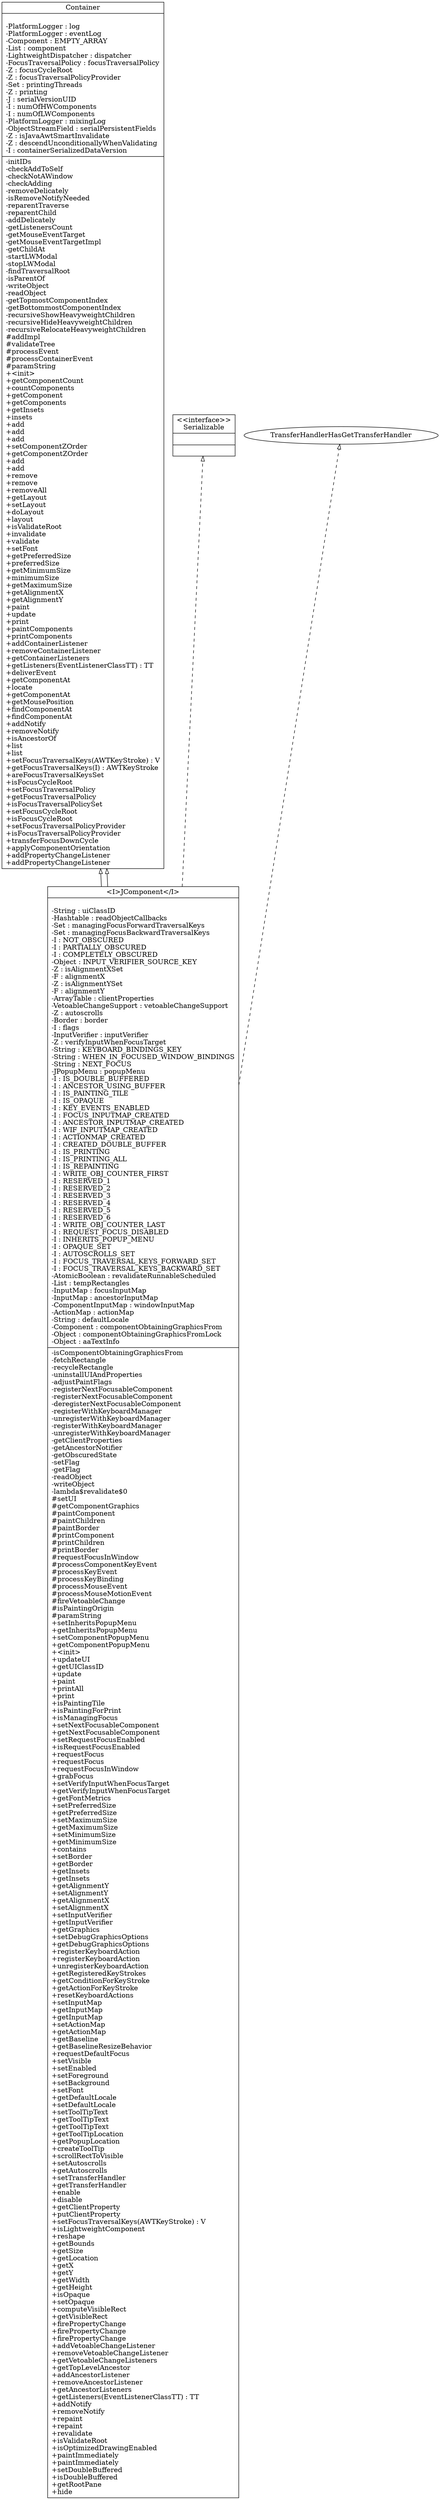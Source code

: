 digraph G { rankdir=BT;
"Container" [
shape="record",
label= "{Container|\l-PlatformLogger : log\l-PlatformLogger : eventLog\l-Component : EMPTY_ARRAY\l-List : component\l-LightweightDispatcher : dispatcher\l-FocusTraversalPolicy : focusTraversalPolicy\l-Z : focusCycleRoot\l-Z : focusTraversalPolicyProvider\l-Set : printingThreads\l-Z : printing\l-J : serialVersionUID\l-I : numOfHWComponents\l-I : numOfLWComponents\l-PlatformLogger : mixingLog\l-ObjectStreamField : serialPersistentFields\l-Z : isJavaAwtSmartInvalidate\l-Z : descendUnconditionallyWhenValidating\l-I : containerSerializedDataVersion\l|-initIDs\l-checkAddToSelf\l-checkNotAWindow\l-checkAdding\l-removeDelicately\l-isRemoveNotifyNeeded\l-reparentTraverse\l-reparentChild\l-addDelicately\l-getListenersCount\l-getMouseEventTarget\l-getMouseEventTargetImpl\l-getChildAt\l-startLWModal\l-stopLWModal\l-findTraversalRoot\l-isParentOf\l-writeObject\l-readObject\l-getTopmostComponentIndex\l-getBottommostComponentIndex\l-recursiveShowHeavyweightChildren\l-recursiveHideHeavyweightChildren\l-recursiveRelocateHeavyweightChildren\l#addImpl\l#validateTree\l#processEvent\l#processContainerEvent\l#paramString\l+\<init\>\l+getComponentCount\l+countComponents\l+getComponent\l+getComponents\l+getInsets\l+insets\l+add\l+add\l+add\l+setComponentZOrder\l+getComponentZOrder\l+add\l+add\l+remove\l+remove\l+removeAll\l+getLayout\l+setLayout\l+doLayout\l+layout\l+isValidateRoot\l+invalidate\l+validate\l+setFont\l+getPreferredSize\l+preferredSize\l+getMinimumSize\l+minimumSize\l+getMaximumSize\l+getAlignmentX\l+getAlignmentY\l+paint\l+update\l+print\l+paintComponents\l+printComponents\l+addContainerListener\l+removeContainerListener\l+getContainerListeners\l+getListeners(EventListenerClassTT) : TT\l+deliverEvent\l+getComponentAt\l+locate\l+getComponentAt\l+getMousePosition\l+findComponentAt\l+findComponentAt\l+addNotify\l+removeNotify\l+isAncestorOf\l+list\l+list\l+setFocusTraversalKeys(AWTKeyStroke) : V\l+getFocusTraversalKeys(I) : AWTKeyStroke\l+areFocusTraversalKeysSet\l+isFocusCycleRoot\l+setFocusTraversalPolicy\l+getFocusTraversalPolicy\l+isFocusTraversalPolicySet\l+setFocusCycleRoot\l+isFocusCycleRoot\l+setFocusTraversalPolicyProvider\l+isFocusTraversalPolicyProvider\l+transferFocusDownCycle\l+applyComponentOrientation\l+addPropertyChangeListener\l+addPropertyChangeListener\l}"];

"Serializable" [
shape="record",
label= "{\<\<interface\>\>\nSerializable|\l|}"];

"JComponent" [
shape="record",
label= "{\<I\>JComponent\</I\>|\l-String : uiClassID\l-Hashtable : readObjectCallbacks\l-Set : managingFocusForwardTraversalKeys\l-Set : managingFocusBackwardTraversalKeys\l-I : NOT_OBSCURED\l-I : PARTIALLY_OBSCURED\l-I : COMPLETELY_OBSCURED\l-Object : INPUT_VERIFIER_SOURCE_KEY\l-Z : isAlignmentXSet\l-F : alignmentX\l-Z : isAlignmentYSet\l-F : alignmentY\l-ArrayTable : clientProperties\l-VetoableChangeSupport : vetoableChangeSupport\l-Z : autoscrolls\l-Border : border\l-I : flags\l-InputVerifier : inputVerifier\l-Z : verifyInputWhenFocusTarget\l-String : KEYBOARD_BINDINGS_KEY\l-String : WHEN_IN_FOCUSED_WINDOW_BINDINGS\l-String : NEXT_FOCUS\l-JPopupMenu : popupMenu\l-I : IS_DOUBLE_BUFFERED\l-I : ANCESTOR_USING_BUFFER\l-I : IS_PAINTING_TILE\l-I : IS_OPAQUE\l-I : KEY_EVENTS_ENABLED\l-I : FOCUS_INPUTMAP_CREATED\l-I : ANCESTOR_INPUTMAP_CREATED\l-I : WIF_INPUTMAP_CREATED\l-I : ACTIONMAP_CREATED\l-I : CREATED_DOUBLE_BUFFER\l-I : IS_PRINTING\l-I : IS_PRINTING_ALL\l-I : IS_REPAINTING\l-I : WRITE_OBJ_COUNTER_FIRST\l-I : RESERVED_1\l-I : RESERVED_2\l-I : RESERVED_3\l-I : RESERVED_4\l-I : RESERVED_5\l-I : RESERVED_6\l-I : WRITE_OBJ_COUNTER_LAST\l-I : REQUEST_FOCUS_DISABLED\l-I : INHERITS_POPUP_MENU\l-I : OPAQUE_SET\l-I : AUTOSCROLLS_SET\l-I : FOCUS_TRAVERSAL_KEYS_FORWARD_SET\l-I : FOCUS_TRAVERSAL_KEYS_BACKWARD_SET\l-AtomicBoolean : revalidateRunnableScheduled\l-List : tempRectangles\l-InputMap : focusInputMap\l-InputMap : ancestorInputMap\l-ComponentInputMap : windowInputMap\l-ActionMap : actionMap\l-String : defaultLocale\l-Component : componentObtainingGraphicsFrom\l-Object : componentObtainingGraphicsFromLock\l-Object : aaTextInfo\l|-isComponentObtainingGraphicsFrom\l-fetchRectangle\l-recycleRectangle\l-uninstallUIAndProperties\l-adjustPaintFlags\l-registerNextFocusableComponent\l-registerNextFocusableComponent\l-deregisterNextFocusableComponent\l-registerWithKeyboardManager\l-unregisterWithKeyboardManager\l-registerWithKeyboardManager\l-unregisterWithKeyboardManager\l-getClientProperties\l-getAncestorNotifier\l-getObscuredState\l-setFlag\l-getFlag\l-readObject\l-writeObject\l-lambda$revalidate$0\l#setUI\l#getComponentGraphics\l#paintComponent\l#paintChildren\l#paintBorder\l#printComponent\l#printChildren\l#printBorder\l#requestFocusInWindow\l#processComponentKeyEvent\l#processKeyEvent\l#processKeyBinding\l#processMouseEvent\l#processMouseMotionEvent\l#fireVetoableChange\l#isPaintingOrigin\l#paramString\l+setInheritsPopupMenu\l+getInheritsPopupMenu\l+setComponentPopupMenu\l+getComponentPopupMenu\l+\<init\>\l+updateUI\l+getUIClassID\l+update\l+paint\l+printAll\l+print\l+isPaintingTile\l+isPaintingForPrint\l+isManagingFocus\l+setNextFocusableComponent\l+getNextFocusableComponent\l+setRequestFocusEnabled\l+isRequestFocusEnabled\l+requestFocus\l+requestFocus\l+requestFocusInWindow\l+grabFocus\l+setVerifyInputWhenFocusTarget\l+getVerifyInputWhenFocusTarget\l+getFontMetrics\l+setPreferredSize\l+getPreferredSize\l+setMaximumSize\l+getMaximumSize\l+setMinimumSize\l+getMinimumSize\l+contains\l+setBorder\l+getBorder\l+getInsets\l+getInsets\l+getAlignmentY\l+setAlignmentY\l+getAlignmentX\l+setAlignmentX\l+setInputVerifier\l+getInputVerifier\l+getGraphics\l+setDebugGraphicsOptions\l+getDebugGraphicsOptions\l+registerKeyboardAction\l+registerKeyboardAction\l+unregisterKeyboardAction\l+getRegisteredKeyStrokes\l+getConditionForKeyStroke\l+getActionForKeyStroke\l+resetKeyboardActions\l+setInputMap\l+getInputMap\l+getInputMap\l+setActionMap\l+getActionMap\l+getBaseline\l+getBaselineResizeBehavior\l+requestDefaultFocus\l+setVisible\l+setEnabled\l+setForeground\l+setBackground\l+setFont\l+getDefaultLocale\l+setDefaultLocale\l+setToolTipText\l+getToolTipText\l+getToolTipText\l+getToolTipLocation\l+getPopupLocation\l+createToolTip\l+scrollRectToVisible\l+setAutoscrolls\l+getAutoscrolls\l+setTransferHandler\l+getTransferHandler\l+enable\l+disable\l+getClientProperty\l+putClientProperty\l+setFocusTraversalKeys(AWTKeyStroke) : V\l+isLightweightComponent\l+reshape\l+getBounds\l+getSize\l+getLocation\l+getX\l+getY\l+getWidth\l+getHeight\l+isOpaque\l+setOpaque\l+computeVisibleRect\l+getVisibleRect\l+firePropertyChange\l+firePropertyChange\l+firePropertyChange\l+addVetoableChangeListener\l+removeVetoableChangeListener\l+getVetoableChangeListeners\l+getTopLevelAncestor\l+addAncestorListener\l+removeAncestorListener\l+getAncestorListeners\l+getListeners(EventListenerClassTT) : TT\l+addNotify\l+removeNotify\l+repaint\l+repaint\l+revalidate\l+isValidateRoot\l+isOptimizedDrawingEnabled\l+paintImmediately\l+paintImmediately\l+setDoubleBuffered\l+isDoubleBuffered\l+getRootPane\l+hide\l}"];

JComponent -> Serializable [arrowhead = "onormal", style = "dashed"];
JComponent -> Container [arrowhead="onormal"];
JComponent -> TransferHandlerHasGetTransferHandler [arrowhead = "onormal", style = "dashed"];
JComponent -> Container [arrowhead="onormal"];
}